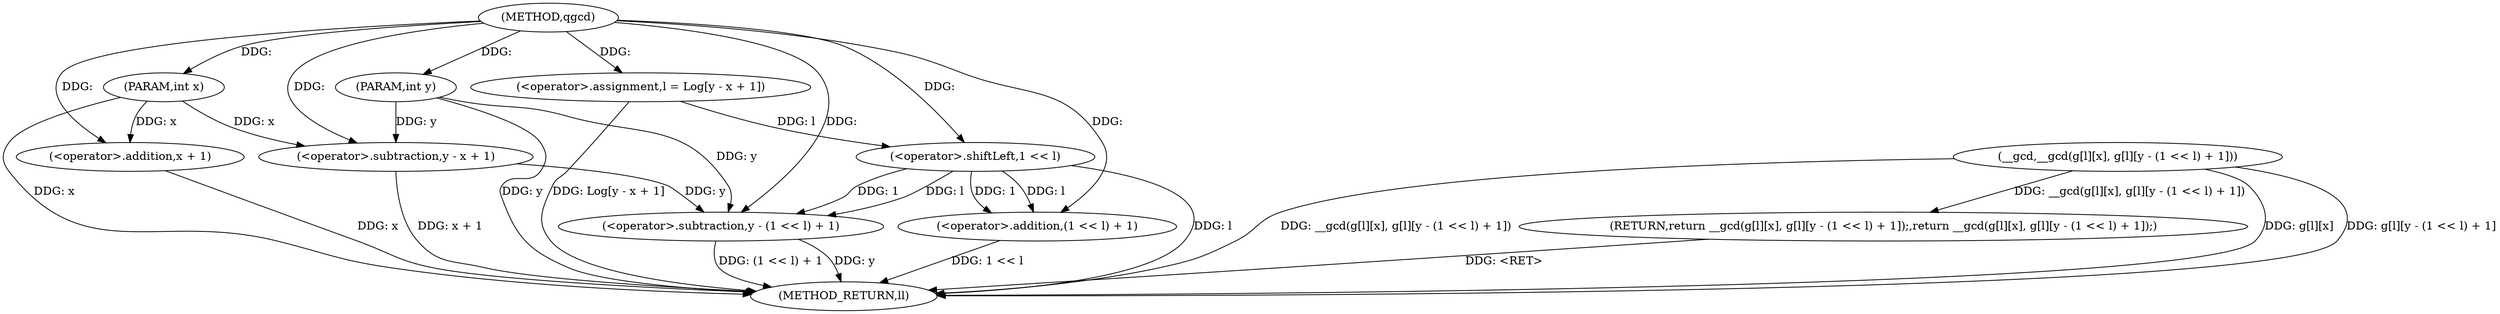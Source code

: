 digraph "qgcd" {  
"1000307" [label = "(METHOD,qgcd)" ]
"1000339" [label = "(METHOD_RETURN,ll)" ]
"1000308" [label = "(PARAM,int x)" ]
"1000309" [label = "(PARAM,int y)" ]
"1000312" [label = "(<operator>.assignment,l = Log[y - x + 1])" ]
"1000321" [label = "(RETURN,return __gcd(g[l][x], g[l][y - (1 << l) + 1]);,return __gcd(g[l][x], g[l][y - (1 << l) + 1]);)" ]
"1000322" [label = "(__gcd,__gcd(g[l][x], g[l][y - (1 << l) + 1]))" ]
"1000316" [label = "(<operator>.subtraction,y - x + 1)" ]
"1000318" [label = "(<operator>.addition,x + 1)" ]
"1000332" [label = "(<operator>.subtraction,y - (1 << l) + 1)" ]
"1000334" [label = "(<operator>.addition,(1 << l) + 1)" ]
"1000335" [label = "(<operator>.shiftLeft,1 << l)" ]
  "1000321" -> "1000339"  [ label = "DDG: <RET>"] 
  "1000308" -> "1000339"  [ label = "DDG: x"] 
  "1000309" -> "1000339"  [ label = "DDG: y"] 
  "1000318" -> "1000339"  [ label = "DDG: x"] 
  "1000316" -> "1000339"  [ label = "DDG: x + 1"] 
  "1000312" -> "1000339"  [ label = "DDG: Log[y - x + 1]"] 
  "1000322" -> "1000339"  [ label = "DDG: g[l][x]"] 
  "1000332" -> "1000339"  [ label = "DDG: y"] 
  "1000335" -> "1000339"  [ label = "DDG: l"] 
  "1000334" -> "1000339"  [ label = "DDG: 1 << l"] 
  "1000332" -> "1000339"  [ label = "DDG: (1 << l) + 1"] 
  "1000322" -> "1000339"  [ label = "DDG: g[l][y - (1 << l) + 1]"] 
  "1000322" -> "1000339"  [ label = "DDG: __gcd(g[l][x], g[l][y - (1 << l) + 1])"] 
  "1000307" -> "1000308"  [ label = "DDG: "] 
  "1000307" -> "1000309"  [ label = "DDG: "] 
  "1000322" -> "1000321"  [ label = "DDG: __gcd(g[l][x], g[l][y - (1 << l) + 1])"] 
  "1000307" -> "1000312"  [ label = "DDG: "] 
  "1000309" -> "1000316"  [ label = "DDG: y"] 
  "1000307" -> "1000316"  [ label = "DDG: "] 
  "1000308" -> "1000316"  [ label = "DDG: x"] 
  "1000308" -> "1000318"  [ label = "DDG: x"] 
  "1000307" -> "1000318"  [ label = "DDG: "] 
  "1000316" -> "1000332"  [ label = "DDG: y"] 
  "1000309" -> "1000332"  [ label = "DDG: y"] 
  "1000307" -> "1000332"  [ label = "DDG: "] 
  "1000335" -> "1000332"  [ label = "DDG: l"] 
  "1000335" -> "1000332"  [ label = "DDG: 1"] 
  "1000335" -> "1000334"  [ label = "DDG: l"] 
  "1000335" -> "1000334"  [ label = "DDG: 1"] 
  "1000307" -> "1000334"  [ label = "DDG: "] 
  "1000307" -> "1000335"  [ label = "DDG: "] 
  "1000312" -> "1000335"  [ label = "DDG: l"] 
}
